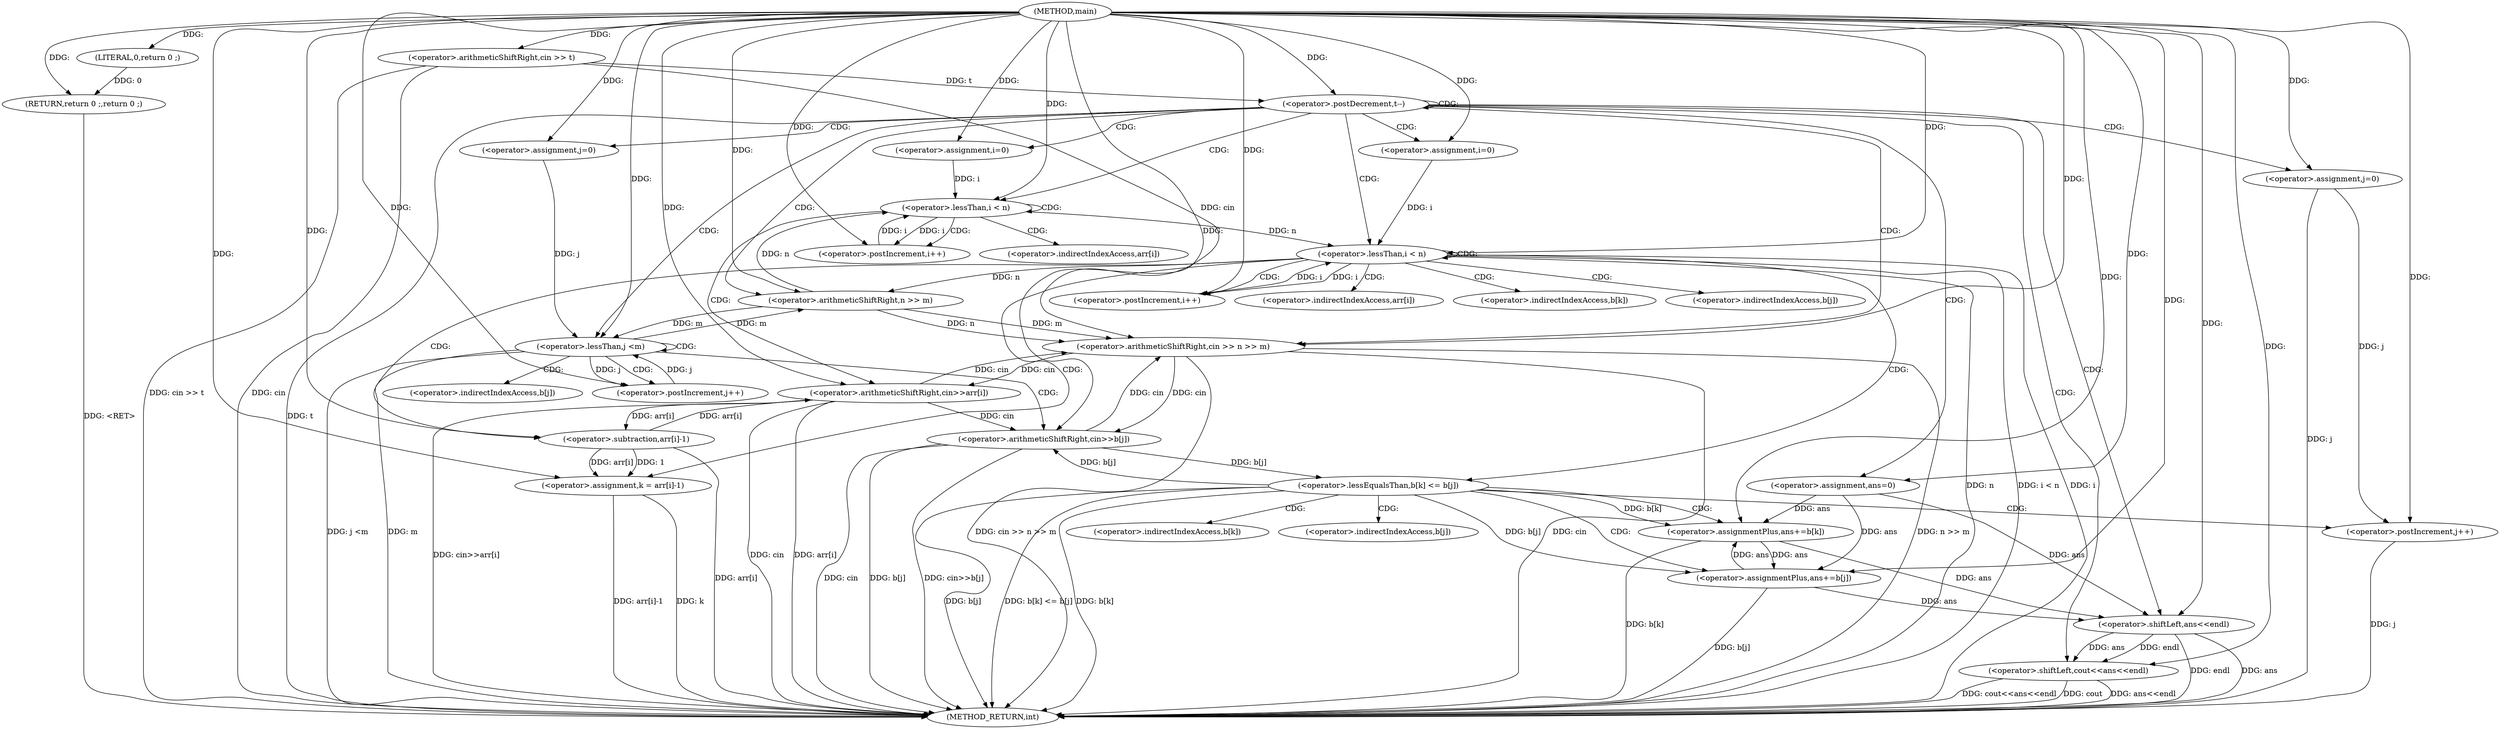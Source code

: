 digraph "main" {  
"1000104" [label = "(METHOD,main)" ]
"1000209" [label = "(METHOD_RETURN,int)" ]
"1000107" [label = "(<operator>.arithmeticShiftRight,cin >> t)" ]
"1000207" [label = "(RETURN,return 0 ;,return 0 ;)" ]
"1000111" [label = "(<operator>.postDecrement,t--)" ]
"1000208" [label = "(LITERAL,0,return 0 ;)" ]
"1000116" [label = "(<operator>.arithmeticShiftRight,cin >> n >> m)" ]
"1000154" [label = "(<operator>.assignment,j=0)" ]
"1000158" [label = "(<operator>.assignment,ans=0)" ]
"1000202" [label = "(<operator>.shiftLeft,cout<<ans<<endl)" ]
"1000125" [label = "(<operator>.assignment,i=0)" ]
"1000128" [label = "(<operator>.lessThan,i < n)" ]
"1000131" [label = "(<operator>.postIncrement,i++)" ]
"1000133" [label = "(<operator>.arithmeticShiftRight,cin>>arr[i])" ]
"1000140" [label = "(<operator>.assignment,j=0)" ]
"1000143" [label = "(<operator>.lessThan,j <m)" ]
"1000146" [label = "(<operator>.postIncrement,j++)" ]
"1000148" [label = "(<operator>.arithmeticShiftRight,cin>>b[j])" ]
"1000163" [label = "(<operator>.assignment,i=0)" ]
"1000166" [label = "(<operator>.lessThan,i < n)" ]
"1000169" [label = "(<operator>.postIncrement,i++)" ]
"1000118" [label = "(<operator>.arithmeticShiftRight,n >> m)" ]
"1000173" [label = "(<operator>.assignment,k = arr[i]-1)" ]
"1000204" [label = "(<operator>.shiftLeft,ans<<endl)" ]
"1000181" [label = "(<operator>.lessEqualsThan,b[k] <= b[j])" ]
"1000188" [label = "(<operator>.assignmentPlus,ans+=b[k])" ]
"1000175" [label = "(<operator>.subtraction,arr[i]-1)" ]
"1000195" [label = "(<operator>.assignmentPlus,ans+=b[j])" ]
"1000200" [label = "(<operator>.postIncrement,j++)" ]
"1000135" [label = "(<operator>.indirectIndexAccess,arr[i])" ]
"1000150" [label = "(<operator>.indirectIndexAccess,b[j])" ]
"1000176" [label = "(<operator>.indirectIndexAccess,arr[i])" ]
"1000182" [label = "(<operator>.indirectIndexAccess,b[k])" ]
"1000185" [label = "(<operator>.indirectIndexAccess,b[j])" ]
"1000190" [label = "(<operator>.indirectIndexAccess,b[k])" ]
"1000197" [label = "(<operator>.indirectIndexAccess,b[j])" ]
  "1000107" -> "1000209"  [ label = "DDG: cin"] 
  "1000107" -> "1000209"  [ label = "DDG: cin >> t"] 
  "1000111" -> "1000209"  [ label = "DDG: t"] 
  "1000116" -> "1000209"  [ label = "DDG: cin"] 
  "1000116" -> "1000209"  [ label = "DDG: n >> m"] 
  "1000116" -> "1000209"  [ label = "DDG: cin >> n >> m"] 
  "1000143" -> "1000209"  [ label = "DDG: m"] 
  "1000143" -> "1000209"  [ label = "DDG: j <m"] 
  "1000154" -> "1000209"  [ label = "DDG: j"] 
  "1000166" -> "1000209"  [ label = "DDG: i"] 
  "1000166" -> "1000209"  [ label = "DDG: n"] 
  "1000166" -> "1000209"  [ label = "DDG: i < n"] 
  "1000204" -> "1000209"  [ label = "DDG: ans"] 
  "1000202" -> "1000209"  [ label = "DDG: ans<<endl"] 
  "1000202" -> "1000209"  [ label = "DDG: cout<<ans<<endl"] 
  "1000173" -> "1000209"  [ label = "DDG: k"] 
  "1000175" -> "1000209"  [ label = "DDG: arr[i]"] 
  "1000173" -> "1000209"  [ label = "DDG: arr[i]-1"] 
  "1000181" -> "1000209"  [ label = "DDG: b[k]"] 
  "1000181" -> "1000209"  [ label = "DDG: b[j]"] 
  "1000181" -> "1000209"  [ label = "DDG: b[k] <= b[j]"] 
  "1000195" -> "1000209"  [ label = "DDG: b[j]"] 
  "1000200" -> "1000209"  [ label = "DDG: j"] 
  "1000188" -> "1000209"  [ label = "DDG: b[k]"] 
  "1000148" -> "1000209"  [ label = "DDG: cin"] 
  "1000148" -> "1000209"  [ label = "DDG: b[j]"] 
  "1000148" -> "1000209"  [ label = "DDG: cin>>b[j]"] 
  "1000133" -> "1000209"  [ label = "DDG: cin"] 
  "1000133" -> "1000209"  [ label = "DDG: arr[i]"] 
  "1000133" -> "1000209"  [ label = "DDG: cin>>arr[i]"] 
  "1000207" -> "1000209"  [ label = "DDG: <RET>"] 
  "1000204" -> "1000209"  [ label = "DDG: endl"] 
  "1000202" -> "1000209"  [ label = "DDG: cout"] 
  "1000208" -> "1000207"  [ label = "DDG: 0"] 
  "1000104" -> "1000207"  [ label = "DDG: "] 
  "1000104" -> "1000107"  [ label = "DDG: "] 
  "1000104" -> "1000208"  [ label = "DDG: "] 
  "1000107" -> "1000111"  [ label = "DDG: t"] 
  "1000104" -> "1000111"  [ label = "DDG: "] 
  "1000104" -> "1000154"  [ label = "DDG: "] 
  "1000104" -> "1000158"  [ label = "DDG: "] 
  "1000107" -> "1000116"  [ label = "DDG: cin"] 
  "1000148" -> "1000116"  [ label = "DDG: cin"] 
  "1000133" -> "1000116"  [ label = "DDG: cin"] 
  "1000104" -> "1000116"  [ label = "DDG: "] 
  "1000118" -> "1000116"  [ label = "DDG: m"] 
  "1000118" -> "1000116"  [ label = "DDG: n"] 
  "1000104" -> "1000125"  [ label = "DDG: "] 
  "1000104" -> "1000140"  [ label = "DDG: "] 
  "1000104" -> "1000163"  [ label = "DDG: "] 
  "1000104" -> "1000202"  [ label = "DDG: "] 
  "1000204" -> "1000202"  [ label = "DDG: endl"] 
  "1000204" -> "1000202"  [ label = "DDG: ans"] 
  "1000166" -> "1000118"  [ label = "DDG: n"] 
  "1000104" -> "1000118"  [ label = "DDG: "] 
  "1000143" -> "1000118"  [ label = "DDG: m"] 
  "1000125" -> "1000128"  [ label = "DDG: i"] 
  "1000131" -> "1000128"  [ label = "DDG: i"] 
  "1000104" -> "1000128"  [ label = "DDG: "] 
  "1000118" -> "1000128"  [ label = "DDG: n"] 
  "1000128" -> "1000131"  [ label = "DDG: i"] 
  "1000104" -> "1000131"  [ label = "DDG: "] 
  "1000116" -> "1000133"  [ label = "DDG: cin"] 
  "1000104" -> "1000133"  [ label = "DDG: "] 
  "1000175" -> "1000133"  [ label = "DDG: arr[i]"] 
  "1000140" -> "1000143"  [ label = "DDG: j"] 
  "1000146" -> "1000143"  [ label = "DDG: j"] 
  "1000104" -> "1000143"  [ label = "DDG: "] 
  "1000118" -> "1000143"  [ label = "DDG: m"] 
  "1000143" -> "1000146"  [ label = "DDG: j"] 
  "1000104" -> "1000146"  [ label = "DDG: "] 
  "1000116" -> "1000148"  [ label = "DDG: cin"] 
  "1000133" -> "1000148"  [ label = "DDG: cin"] 
  "1000104" -> "1000148"  [ label = "DDG: "] 
  "1000181" -> "1000148"  [ label = "DDG: b[j]"] 
  "1000163" -> "1000166"  [ label = "DDG: i"] 
  "1000169" -> "1000166"  [ label = "DDG: i"] 
  "1000104" -> "1000166"  [ label = "DDG: "] 
  "1000128" -> "1000166"  [ label = "DDG: n"] 
  "1000166" -> "1000169"  [ label = "DDG: i"] 
  "1000104" -> "1000169"  [ label = "DDG: "] 
  "1000175" -> "1000173"  [ label = "DDG: 1"] 
  "1000175" -> "1000173"  [ label = "DDG: arr[i]"] 
  "1000158" -> "1000204"  [ label = "DDG: ans"] 
  "1000195" -> "1000204"  [ label = "DDG: ans"] 
  "1000188" -> "1000204"  [ label = "DDG: ans"] 
  "1000104" -> "1000204"  [ label = "DDG: "] 
  "1000104" -> "1000173"  [ label = "DDG: "] 
  "1000181" -> "1000188"  [ label = "DDG: b[k]"] 
  "1000133" -> "1000175"  [ label = "DDG: arr[i]"] 
  "1000104" -> "1000175"  [ label = "DDG: "] 
  "1000148" -> "1000181"  [ label = "DDG: b[j]"] 
  "1000158" -> "1000188"  [ label = "DDG: ans"] 
  "1000195" -> "1000188"  [ label = "DDG: ans"] 
  "1000104" -> "1000188"  [ label = "DDG: "] 
  "1000181" -> "1000195"  [ label = "DDG: b[j]"] 
  "1000158" -> "1000195"  [ label = "DDG: ans"] 
  "1000188" -> "1000195"  [ label = "DDG: ans"] 
  "1000104" -> "1000195"  [ label = "DDG: "] 
  "1000154" -> "1000200"  [ label = "DDG: j"] 
  "1000104" -> "1000200"  [ label = "DDG: "] 
  "1000111" -> "1000125"  [ label = "CDG: "] 
  "1000111" -> "1000128"  [ label = "CDG: "] 
  "1000111" -> "1000166"  [ label = "CDG: "] 
  "1000111" -> "1000118"  [ label = "CDG: "] 
  "1000111" -> "1000204"  [ label = "CDG: "] 
  "1000111" -> "1000163"  [ label = "CDG: "] 
  "1000111" -> "1000116"  [ label = "CDG: "] 
  "1000111" -> "1000143"  [ label = "CDG: "] 
  "1000111" -> "1000111"  [ label = "CDG: "] 
  "1000111" -> "1000158"  [ label = "CDG: "] 
  "1000111" -> "1000202"  [ label = "CDG: "] 
  "1000111" -> "1000154"  [ label = "CDG: "] 
  "1000111" -> "1000140"  [ label = "CDG: "] 
  "1000128" -> "1000128"  [ label = "CDG: "] 
  "1000128" -> "1000135"  [ label = "CDG: "] 
  "1000128" -> "1000133"  [ label = "CDG: "] 
  "1000128" -> "1000131"  [ label = "CDG: "] 
  "1000143" -> "1000150"  [ label = "CDG: "] 
  "1000143" -> "1000148"  [ label = "CDG: "] 
  "1000143" -> "1000143"  [ label = "CDG: "] 
  "1000143" -> "1000146"  [ label = "CDG: "] 
  "1000166" -> "1000182"  [ label = "CDG: "] 
  "1000166" -> "1000166"  [ label = "CDG: "] 
  "1000166" -> "1000169"  [ label = "CDG: "] 
  "1000166" -> "1000173"  [ label = "CDG: "] 
  "1000166" -> "1000175"  [ label = "CDG: "] 
  "1000166" -> "1000176"  [ label = "CDG: "] 
  "1000166" -> "1000181"  [ label = "CDG: "] 
  "1000166" -> "1000185"  [ label = "CDG: "] 
  "1000181" -> "1000200"  [ label = "CDG: "] 
  "1000181" -> "1000195"  [ label = "CDG: "] 
  "1000181" -> "1000197"  [ label = "CDG: "] 
  "1000181" -> "1000188"  [ label = "CDG: "] 
  "1000181" -> "1000190"  [ label = "CDG: "] 
}
